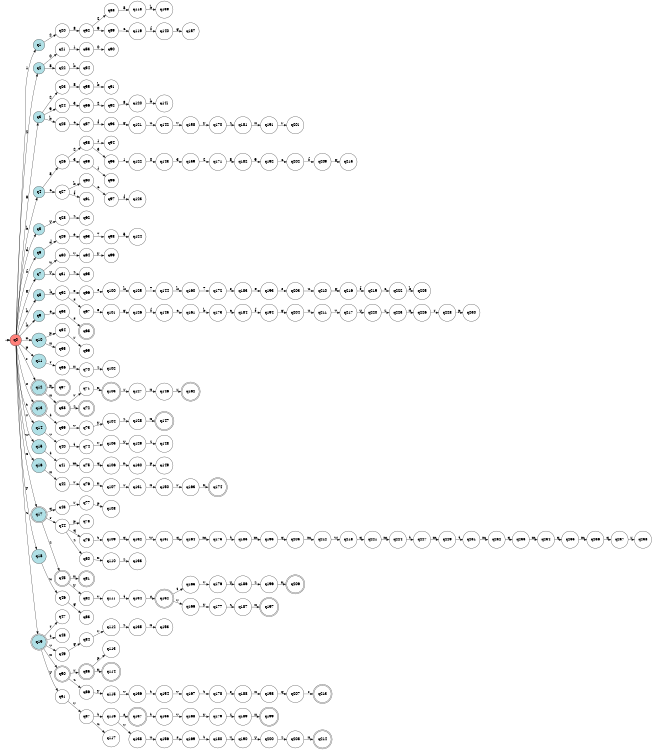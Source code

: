 digraph APTAALF {
__start0 [style = invis, shape = none, label = "", width = 0, height = 0];

rankdir=LR;
size="8,5";

s0 [style="filled", color="black", fillcolor="#ff817b" shape="circle", label="q0"];
s1 [style="filled", color="black", fillcolor="powderblue" shape="circle", label="q1"];
s2 [style="filled", color="black", fillcolor="powderblue" shape="circle", label="q2"];
s3 [style="filled", color="black", fillcolor="powderblue" shape="circle", label="q3"];
s4 [style="filled", color="black", fillcolor="powderblue" shape="circle", label="q4"];
s5 [style="filled", color="black", fillcolor="powderblue" shape="circle", label="q5"];
s6 [style="filled", color="black", fillcolor="powderblue" shape="circle", label="q6"];
s7 [style="filled", color="black", fillcolor="powderblue" shape="circle", label="q7"];
s8 [style="filled", color="black", fillcolor="powderblue" shape="circle", label="q8"];
s9 [style="filled", color="black", fillcolor="powderblue" shape="circle", label="q9"];
s10 [style="filled", color="black", fillcolor="powderblue" shape="circle", label="q10"];
s11 [style="filled", color="black", fillcolor="powderblue" shape="circle", label="q11"];
s12 [style="rounded,filled", color="black", fillcolor="powderblue" shape="doublecircle", label="q12"];
s13 [style="rounded,filled", color="black", fillcolor="powderblue" shape="doublecircle", label="q13"];
s14 [style="filled", color="black", fillcolor="powderblue" shape="circle", label="q14"];
s15 [style="filled", color="black", fillcolor="powderblue" shape="circle", label="q15"];
s16 [style="filled", color="black", fillcolor="powderblue" shape="circle", label="q16"];
s17 [style="rounded,filled", color="black", fillcolor="powderblue" shape="doublecircle", label="q17"];
s18 [style="filled", color="black", fillcolor="powderblue" shape="circle", label="q18"];
s19 [style="rounded,filled", color="black", fillcolor="powderblue" shape="doublecircle", label="q19"];
s20 [style="filled", color="black", fillcolor="white" shape="circle", label="q20"];
s21 [style="filled", color="black", fillcolor="white" shape="circle", label="q21"];
s22 [style="filled", color="black", fillcolor="white" shape="circle", label="q22"];
s23 [style="filled", color="black", fillcolor="white" shape="circle", label="q23"];
s24 [style="filled", color="black", fillcolor="white" shape="circle", label="q24"];
s25 [style="filled", color="black", fillcolor="white" shape="circle", label="q25"];
s26 [style="filled", color="black", fillcolor="white" shape="circle", label="q26"];
s27 [style="filled", color="black", fillcolor="white" shape="circle", label="q27"];
s28 [style="filled", color="black", fillcolor="white" shape="circle", label="q28"];
s29 [style="filled", color="black", fillcolor="white" shape="circle", label="q29"];
s30 [style="filled", color="black", fillcolor="white" shape="circle", label="q30"];
s31 [style="filled", color="black", fillcolor="white" shape="circle", label="q31"];
s32 [style="filled", color="black", fillcolor="white" shape="circle", label="q32"];
s33 [style="filled", color="black", fillcolor="white" shape="circle", label="q33"];
s34 [style="filled", color="black", fillcolor="white" shape="circle", label="q34"];
s35 [style="filled", color="black", fillcolor="white" shape="circle", label="q35"];
s36 [style="filled", color="black", fillcolor="white" shape="circle", label="q36"];
s37 [style="rounded,filled", color="black", fillcolor="white" shape="doublecircle", label="q37"];
s38 [style="rounded,filled", color="black", fillcolor="white" shape="doublecircle", label="q38"];
s39 [style="filled", color="black", fillcolor="white" shape="circle", label="q39"];
s40 [style="filled", color="black", fillcolor="white" shape="circle", label="q40"];
s41 [style="filled", color="black", fillcolor="white" shape="circle", label="q41"];
s42 [style="filled", color="black", fillcolor="white" shape="circle", label="q42"];
s43 [style="filled", color="black", fillcolor="white" shape="circle", label="q43"];
s44 [style="filled", color="black", fillcolor="white" shape="circle", label="q44"];
s45 [style="rounded,filled", color="black", fillcolor="white" shape="doublecircle", label="q45"];
s46 [style="filled", color="black", fillcolor="white" shape="circle", label="q46"];
s47 [style="filled", color="black", fillcolor="white" shape="circle", label="q47"];
s48 [style="filled", color="black", fillcolor="white" shape="circle", label="q48"];
s49 [style="filled", color="black", fillcolor="white" shape="circle", label="q49"];
s50 [style="rounded,filled", color="black", fillcolor="white" shape="doublecircle", label="q50"];
s51 [style="filled", color="black", fillcolor="white" shape="circle", label="q51"];
s52 [style="filled", color="black", fillcolor="white" shape="circle", label="q52"];
s53 [style="filled", color="black", fillcolor="white" shape="circle", label="q53"];
s54 [style="filled", color="black", fillcolor="white" shape="circle", label="q54"];
s55 [style="filled", color="black", fillcolor="white" shape="circle", label="q55"];
s56 [style="filled", color="black", fillcolor="white" shape="circle", label="q56"];
s57 [style="filled", color="black", fillcolor="white" shape="circle", label="q57"];
s58 [style="filled", color="black", fillcolor="white" shape="circle", label="q58"];
s59 [style="filled", color="black", fillcolor="white" shape="circle", label="q59"];
s60 [style="filled", color="black", fillcolor="white" shape="circle", label="q60"];
s61 [style="filled", color="black", fillcolor="white" shape="circle", label="q61"];
s62 [style="filled", color="black", fillcolor="white" shape="circle", label="q62"];
s63 [style="filled", color="black", fillcolor="white" shape="circle", label="q63"];
s64 [style="filled", color="black", fillcolor="white" shape="circle", label="q64"];
s65 [style="filled", color="black", fillcolor="white" shape="circle", label="q65"];
s66 [style="filled", color="black", fillcolor="white" shape="circle", label="q66"];
s67 [style="filled", color="black", fillcolor="white" shape="circle", label="q67"];
s68 [style="rounded,filled", color="black", fillcolor="white" shape="doublecircle", label="q68"];
s69 [style="filled", color="black", fillcolor="white" shape="circle", label="q69"];
s70 [style="filled", color="black", fillcolor="white" shape="circle", label="q70"];
s71 [style="filled", color="black", fillcolor="white" shape="circle", label="q71"];
s72 [style="rounded,filled", color="black", fillcolor="white" shape="doublecircle", label="q72"];
s73 [style="filled", color="black", fillcolor="white" shape="circle", label="q73"];
s74 [style="filled", color="black", fillcolor="white" shape="circle", label="q74"];
s75 [style="filled", color="black", fillcolor="white" shape="circle", label="q75"];
s76 [style="filled", color="black", fillcolor="white" shape="circle", label="q76"];
s77 [style="filled", color="black", fillcolor="white" shape="circle", label="q77"];
s78 [style="filled", color="black", fillcolor="white" shape="circle", label="q78"];
s79 [style="filled", color="black", fillcolor="white" shape="circle", label="q79"];
s80 [style="filled", color="black", fillcolor="white" shape="circle", label="q80"];
s81 [style="rounded,filled", color="black", fillcolor="white" shape="doublecircle", label="q81"];
s82 [style="filled", color="black", fillcolor="white" shape="circle", label="q82"];
s83 [style="filled", color="black", fillcolor="white" shape="circle", label="q83"];
s84 [style="filled", color="black", fillcolor="white" shape="circle", label="q84"];
s85 [style="rounded,filled", color="black", fillcolor="white" shape="doublecircle", label="q85"];
s86 [style="filled", color="black", fillcolor="white" shape="circle", label="q86"];
s87 [style="filled", color="black", fillcolor="white" shape="circle", label="q87"];
s88 [style="filled", color="black", fillcolor="white" shape="circle", label="q88"];
s89 [style="filled", color="black", fillcolor="white" shape="circle", label="q89"];
s90 [style="filled", color="black", fillcolor="white" shape="circle", label="q90"];
s91 [style="filled", color="black", fillcolor="white" shape="circle", label="q91"];
s92 [style="filled", color="black", fillcolor="white" shape="circle", label="q92"];
s93 [style="filled", color="black", fillcolor="white" shape="circle", label="q93"];
s94 [style="filled", color="black", fillcolor="white" shape="circle", label="q94"];
s95 [style="filled", color="black", fillcolor="white" shape="circle", label="q95"];
s96 [style="filled", color="black", fillcolor="white" shape="circle", label="q96"];
s97 [style="filled", color="black", fillcolor="white" shape="circle", label="q97"];
s98 [style="filled", color="black", fillcolor="white" shape="circle", label="q98"];
s99 [style="filled", color="black", fillcolor="white" shape="circle", label="q99"];
s100 [style="filled", color="black", fillcolor="white" shape="circle", label="q100"];
s101 [style="filled", color="black", fillcolor="white" shape="circle", label="q101"];
s102 [style="filled", color="black", fillcolor="white" shape="circle", label="q102"];
s103 [style="rounded,filled", color="black", fillcolor="white" shape="doublecircle", label="q103"];
s104 [style="filled", color="black", fillcolor="white" shape="circle", label="q104"];
s105 [style="filled", color="black", fillcolor="white" shape="circle", label="q105"];
s106 [style="filled", color="black", fillcolor="white" shape="circle", label="q106"];
s107 [style="filled", color="black", fillcolor="white" shape="circle", label="q107"];
s108 [style="filled", color="black", fillcolor="white" shape="circle", label="q108"];
s109 [style="filled", color="black", fillcolor="white" shape="circle", label="q109"];
s110 [style="filled", color="black", fillcolor="white" shape="circle", label="q110"];
s111 [style="filled", color="black", fillcolor="white" shape="circle", label="q111"];
s112 [style="filled", color="black", fillcolor="white" shape="circle", label="q112"];
s113 [style="filled", color="black", fillcolor="white" shape="circle", label="q113"];
s114 [style="rounded,filled", color="black", fillcolor="white" shape="doublecircle", label="q114"];
s115 [style="filled", color="black", fillcolor="white" shape="circle", label="q115"];
s116 [style="filled", color="black", fillcolor="white" shape="circle", label="q116"];
s117 [style="filled", color="black", fillcolor="white" shape="circle", label="q117"];
s118 [style="filled", color="black", fillcolor="white" shape="circle", label="q118"];
s119 [style="filled", color="black", fillcolor="white" shape="circle", label="q119"];
s120 [style="filled", color="black", fillcolor="white" shape="circle", label="q120"];
s121 [style="filled", color="black", fillcolor="white" shape="circle", label="q121"];
s122 [style="filled", color="black", fillcolor="white" shape="circle", label="q122"];
s123 [style="filled", color="black", fillcolor="white" shape="circle", label="q123"];
s124 [style="filled", color="black", fillcolor="white" shape="circle", label="q124"];
s125 [style="filled", color="black", fillcolor="white" shape="circle", label="q125"];
s126 [style="filled", color="black", fillcolor="white" shape="circle", label="q126"];
s127 [style="filled", color="black", fillcolor="white" shape="circle", label="q127"];
s128 [style="filled", color="black", fillcolor="white" shape="circle", label="q128"];
s129 [style="filled", color="black", fillcolor="white" shape="circle", label="q129"];
s130 [style="filled", color="black", fillcolor="white" shape="circle", label="q130"];
s131 [style="filled", color="black", fillcolor="white" shape="circle", label="q131"];
s132 [style="filled", color="black", fillcolor="white" shape="circle", label="q132"];
s133 [style="filled", color="black", fillcolor="white" shape="circle", label="q133"];
s134 [style="filled", color="black", fillcolor="white" shape="circle", label="q134"];
s135 [style="filled", color="black", fillcolor="white" shape="circle", label="q135"];
s136 [style="filled", color="black", fillcolor="white" shape="circle", label="q136"];
s137 [style="rounded,filled", color="black", fillcolor="white" shape="doublecircle", label="q137"];
s138 [style="filled", color="black", fillcolor="white" shape="circle", label="q138"];
s139 [style="filled", color="black", fillcolor="white" shape="circle", label="q139"];
s140 [style="filled", color="black", fillcolor="white" shape="circle", label="q140"];
s141 [style="filled", color="black", fillcolor="white" shape="circle", label="q141"];
s142 [style="filled", color="black", fillcolor="white" shape="circle", label="q142"];
s143 [style="filled", color="black", fillcolor="white" shape="circle", label="q143"];
s144 [style="filled", color="black", fillcolor="white" shape="circle", label="q144"];
s145 [style="filled", color="black", fillcolor="white" shape="circle", label="q145"];
s146 [style="filled", color="black", fillcolor="white" shape="circle", label="q146"];
s147 [style="rounded,filled", color="black", fillcolor="white" shape="doublecircle", label="q147"];
s148 [style="filled", color="black", fillcolor="white" shape="circle", label="q148"];
s149 [style="filled", color="black", fillcolor="white" shape="circle", label="q149"];
s150 [style="filled", color="black", fillcolor="white" shape="circle", label="q150"];
s151 [style="filled", color="black", fillcolor="white" shape="circle", label="q151"];
s152 [style="rounded,filled", color="black", fillcolor="white" shape="doublecircle", label="q152"];
s153 [style="filled", color="black", fillcolor="white" shape="circle", label="q153"];
s154 [style="filled", color="black", fillcolor="white" shape="circle", label="q154"];
s155 [style="filled", color="black", fillcolor="white" shape="circle", label="q155"];
s156 [style="filled", color="black", fillcolor="white" shape="circle", label="q156"];
s157 [style="filled", color="black", fillcolor="white" shape="circle", label="q157"];
s158 [style="filled", color="black", fillcolor="white" shape="circle", label="q158"];
s159 [style="filled", color="black", fillcolor="white" shape="circle", label="q159"];
s160 [style="filled", color="black", fillcolor="white" shape="circle", label="q160"];
s161 [style="filled", color="black", fillcolor="white" shape="circle", label="q161"];
s162 [style="rounded,filled", color="black", fillcolor="white" shape="doublecircle", label="q162"];
s163 [style="filled", color="black", fillcolor="white" shape="circle", label="q163"];
s164 [style="filled", color="black", fillcolor="white" shape="circle", label="q164"];
s165 [style="filled", color="black", fillcolor="white" shape="circle", label="q165"];
s166 [style="filled", color="black", fillcolor="white" shape="circle", label="q166"];
s167 [style="filled", color="black", fillcolor="white" shape="circle", label="q167"];
s168 [style="filled", color="black", fillcolor="white" shape="circle", label="q168"];
s169 [style="filled", color="black", fillcolor="white" shape="circle", label="q169"];
s170 [style="filled", color="black", fillcolor="white" shape="circle", label="q170"];
s171 [style="filled", color="black", fillcolor="white" shape="circle", label="q171"];
s172 [style="filled", color="black", fillcolor="white" shape="circle", label="q172"];
s173 [style="filled", color="black", fillcolor="white" shape="circle", label="q173"];
s174 [style="rounded,filled", color="black", fillcolor="white" shape="doublecircle", label="q174"];
s175 [style="filled", color="black", fillcolor="white" shape="circle", label="q175"];
s176 [style="filled", color="black", fillcolor="white" shape="circle", label="q176"];
s177 [style="filled", color="black", fillcolor="white" shape="circle", label="q177"];
s178 [style="filled", color="black", fillcolor="white" shape="circle", label="q178"];
s179 [style="filled", color="black", fillcolor="white" shape="circle", label="q179"];
s180 [style="filled", color="black", fillcolor="white" shape="circle", label="q180"];
s181 [style="filled", color="black", fillcolor="white" shape="circle", label="q181"];
s182 [style="filled", color="black", fillcolor="white" shape="circle", label="q182"];
s183 [style="filled", color="black", fillcolor="white" shape="circle", label="q183"];
s184 [style="filled", color="black", fillcolor="white" shape="circle", label="q184"];
s185 [style="filled", color="black", fillcolor="white" shape="circle", label="q185"];
s186 [style="filled", color="black", fillcolor="white" shape="circle", label="q186"];
s187 [style="filled", color="black", fillcolor="white" shape="circle", label="q187"];
s188 [style="filled", color="black", fillcolor="white" shape="circle", label="q188"];
s189 [style="filled", color="black", fillcolor="white" shape="circle", label="q189"];
s190 [style="filled", color="black", fillcolor="white" shape="circle", label="q190"];
s191 [style="filled", color="black", fillcolor="white" shape="circle", label="q191"];
s192 [style="filled", color="black", fillcolor="white" shape="circle", label="q192"];
s193 [style="filled", color="black", fillcolor="white" shape="circle", label="q193"];
s194 [style="filled", color="black", fillcolor="white" shape="circle", label="q194"];
s195 [style="filled", color="black", fillcolor="white" shape="circle", label="q195"];
s196 [style="filled", color="black", fillcolor="white" shape="circle", label="q196"];
s197 [style="rounded,filled", color="black", fillcolor="white" shape="doublecircle", label="q197"];
s198 [style="filled", color="black", fillcolor="white" shape="circle", label="q198"];
s199 [style="rounded,filled", color="black", fillcolor="white" shape="doublecircle", label="q199"];
s200 [style="filled", color="black", fillcolor="white" shape="circle", label="q200"];
s201 [style="filled", color="black", fillcolor="white" shape="circle", label="q201"];
s202 [style="filled", color="black", fillcolor="white" shape="circle", label="q202"];
s203 [style="filled", color="black", fillcolor="white" shape="circle", label="q203"];
s204 [style="filled", color="black", fillcolor="white" shape="circle", label="q204"];
s205 [style="filled", color="black", fillcolor="white" shape="circle", label="q205"];
s206 [style="rounded,filled", color="black", fillcolor="white" shape="doublecircle", label="q206"];
s207 [style="filled", color="black", fillcolor="white" shape="circle", label="q207"];
s208 [style="filled", color="black", fillcolor="white" shape="circle", label="q208"];
s209 [style="filled", color="black", fillcolor="white" shape="circle", label="q209"];
s210 [style="filled", color="black", fillcolor="white" shape="circle", label="q210"];
s211 [style="filled", color="black", fillcolor="white" shape="circle", label="q211"];
s212 [style="filled", color="black", fillcolor="white" shape="circle", label="q212"];
s213 [style="rounded,filled", color="black", fillcolor="white" shape="doublecircle", label="q213"];
s214 [style="rounded,filled", color="black", fillcolor="white" shape="doublecircle", label="q214"];
s215 [style="filled", color="black", fillcolor="white" shape="circle", label="q215"];
s216 [style="filled", color="black", fillcolor="white" shape="circle", label="q216"];
s217 [style="filled", color="black", fillcolor="white" shape="circle", label="q217"];
s218 [style="filled", color="black", fillcolor="white" shape="circle", label="q218"];
s219 [style="filled", color="black", fillcolor="white" shape="circle", label="q219"];
s220 [style="filled", color="black", fillcolor="white" shape="circle", label="q220"];
s221 [style="filled", color="black", fillcolor="white" shape="circle", label="q221"];
s222 [style="filled", color="black", fillcolor="white" shape="circle", label="q222"];
s223 [style="filled", color="black", fillcolor="white" shape="circle", label="q223"];
s224 [style="filled", color="black", fillcolor="white" shape="circle", label="q224"];
s225 [style="filled", color="black", fillcolor="white" shape="circle", label="q225"];
s226 [style="filled", color="black", fillcolor="white" shape="circle", label="q226"];
s227 [style="filled", color="black", fillcolor="white" shape="circle", label="q227"];
s228 [style="filled", color="black", fillcolor="white" shape="circle", label="q228"];
s229 [style="filled", color="black", fillcolor="white" shape="circle", label="q229"];
s230 [style="filled", color="black", fillcolor="white" shape="circle", label="q230"];
s231 [style="filled", color="black", fillcolor="white" shape="circle", label="q231"];
s232 [style="filled", color="black", fillcolor="white" shape="circle", label="q232"];
s233 [style="filled", color="black", fillcolor="white" shape="circle", label="q233"];
s234 [style="filled", color="black", fillcolor="white" shape="circle", label="q234"];
s235 [style="filled", color="black", fillcolor="white" shape="circle", label="q235"];
s236 [style="filled", color="black", fillcolor="white" shape="circle", label="q236"];
s237 [style="filled", color="black", fillcolor="white" shape="circle", label="q237"];
s238 [style="filled", color="black", fillcolor="white" shape="circle", label="q238"];
subgraph cluster_main { 
	graph [pad=".75", ranksep="0.15", nodesep="0.15"];
	 style=invis; 
	__start0 -> s0 [penwidth=2];
}
s0 -> s1 [label="1"];
s0 -> s2 [label="2"];
s0 -> s3 [label="8"];
s0 -> s4 [label="b"];
s0 -> s5 [label="d"];
s0 -> s6 [label="f"];
s0 -> s7 [label="g"];
s0 -> s8 [label="h"];
s0 -> s9 [label="k"];
s0 -> s10 [label="n"];
s0 -> s11 [label="p"];
s0 -> s12 [label="r"];
s0 -> s13 [label="s"];
s0 -> s14 [label="t"];
s0 -> s15 [label="v"];
s0 -> s16 [label="w"];
s0 -> s17 [label="x"];
s0 -> s18 [label="y"];
s0 -> s19 [label="z"];
s1 -> s20 [label="2"];
s2 -> s21 [label="0"];
s2 -> s22 [label="8"];
s3 -> s23 [label="2"];
s3 -> s24 [label="9"];
s3 -> s25 [label="b"];
s4 -> s26 [label="8"];
s4 -> s27 [label="c"];
s5 -> s28 [label="y"];
s6 -> s29 [label="d"];
s7 -> s30 [label="u"];
s7 -> s31 [label="y"];
s8 -> s32 [label="k"];
s9 -> s33 [label="e"];
s10 -> s34 [label="p"];
s10 -> s35 [label="x"];
s11 -> s36 [label="r"];
s12 -> s37 [label="p"];
s12 -> s38 [label="x"];
s13 -> s39 [label="t"];
s14 -> s40 [label="v"];
s15 -> s41 [label="t"];
s16 -> s42 [label="x"];
s17 -> s43 [label="q"];
s17 -> s44 [label="r"];
s17 -> s45 [label="z"];
s18 -> s46 [label="u"];
s19 -> s47 [label="r"];
s19 -> s48 [label="t"];
s19 -> s49 [label="v"];
s19 -> s50 [label="x"];
s19 -> s51 [label="y"];
s20 -> s52 [label="8"];
s21 -> s53 [label="1"];
s22 -> s54 [label="b"];
s23 -> s55 [label="8"];
s24 -> s56 [label="3"];
s25 -> s57 [label="c"];
s26 -> s58 [label="2"];
s26 -> s59 [label="3"];
s27 -> s60 [label="b"];
s27 -> s61 [label="f"];
s28 -> s62 [label="z"];
s29 -> s63 [label="e"];
s30 -> s64 [label="v"];
s31 -> s65 [label="z"];
s32 -> s66 [label="e"];
s32 -> s67 [label="s"];
s33 -> s68 [label="s"];
s34 -> s69 [label="r"];
s36 -> s70 [label="x"];
s38 -> s71 [label="r"];
s38 -> s72 [label="z"];
s39 -> s73 [label="v"];
s40 -> s74 [label="t"];
s41 -> s75 [label="m"];
s42 -> s76 [label="r"];
s43 -> s77 [label="r"];
s44 -> s78 [label="p"];
s44 -> s79 [label="q"];
s44 -> s80 [label="z"];
s45 -> s81 [label="x"];
s45 -> s82 [label="y"];
s46 -> s83 [label="g"];
s49 -> s84 [label="g"];
s50 -> s85 [label="r"];
s50 -> s86 [label="z"];
s51 -> s87 [label="v"];
s52 -> s88 [label="2"];
s52 -> s89 [label="9"];
s53 -> s90 [label="0"];
s55 -> s91 [label="b"];
s56 -> s92 [label="2"];
s57 -> s93 [label="f"];
s58 -> s94 [label="1"];
s58 -> s95 [label="3"];
s59 -> s96 [label="1"];
s60 -> s97 [label="c"];
s63 -> s98 [label="7"];
s64 -> s99 [label="y"];
s66 -> s100 [label="s"];
s67 -> s101 [label="e"];
s70 -> s102 [label="z"];
s71 -> s103 [label="x"];
s73 -> s104 [label="y"];
s74 -> s105 [label="v"];
s75 -> s106 [label="q"];
s76 -> s107 [label="x"];
s77 -> s108 [label="p"];
s79 -> s109 [label="t"];
s80 -> s110 [label="x"];
s82 -> s111 [label="v"];
s84 -> s112 [label="v"];
s85 -> s113 [label="p"];
s85 -> s114 [label="x"];
s86 -> s115 [label="y"];
s87 -> s116 [label="t"];
s87 -> s117 [label="u"];
s88 -> s118 [label="8"];
s89 -> s119 [label="c"];
s92 -> s120 [label="8"];
s93 -> s121 [label="g"];
s95 -> s122 [label="1"];
s97 -> s123 [label="f"];
s98 -> s124 [label="5"];
s100 -> s125 [label="k"];
s101 -> s126 [label="g"];
s103 -> s127 [label="r"];
s104 -> s128 [label="z"];
s105 -> s129 [label="y"];
s106 -> s130 [label="n"];
s107 -> s131 [label="r"];
s109 -> s132 [label="q"];
s110 -> s133 [label="z"];
s111 -> s134 [label="t"];
s112 -> s135 [label="z"];
s115 -> s136 [label="v"];
s116 -> s137 [label="s"];
s116 -> s138 [label="v"];
s118 -> s139 [label="b"];
s119 -> s140 [label="f"];
s120 -> s141 [label="b"];
s121 -> s142 [label="u"];
s122 -> s143 [label="0"];
s125 -> s144 [label="7"];
s126 -> s145 [label="f"];
s127 -> s146 [label="x"];
s128 -> s147 [label="x"];
s129 -> s148 [label="z"];
s130 -> s149 [label="p"];
s131 -> s150 [label="x"];
s132 -> s151 [label="w"];
s134 -> s152 [label="s"];
s135 -> s153 [label="x"];
s136 -> s154 [label="t"];
s137 -> s155 [label="t"];
s138 -> s156 [label="u"];
s140 -> s157 [label="g"];
s142 -> s158 [label="v"];
s143 -> s159 [label="3"];
s144 -> s160 [label="k"];
s145 -> s161 [label="c"];
s146 -> s162 [label="r"];
s150 -> s163 [label="r"];
s151 -> s164 [label="q"];
s152 -> s165 [label="t"];
s152 -> s166 [label="v"];
s154 -> s167 [label="v"];
s155 -> s168 [label="v"];
s156 -> s169 [label="s"];
s158 -> s170 [label="y"];
s159 -> s171 [label="2"];
s160 -> s172 [label="7"];
s161 -> s173 [label="b"];
s163 -> s174 [label="x"];
s164 -> s175 [label="m"];
s165 -> s176 [label="v"];
s166 -> s177 [label="y"];
s167 -> s178 [label="t"];
s168 -> s179 [label="y"];
s169 -> s180 [label="t"];
s170 -> s181 [label="z"];
s171 -> s182 [label="8"];
s172 -> s183 [label="s"];
s173 -> s184 [label="c"];
s175 -> s185 [label="t"];
s176 -> s186 [label="y"];
s177 -> s187 [label="z"];
s178 -> s188 [label="s"];
s179 -> s189 [label="z"];
s180 -> s190 [label="v"];
s181 -> s191 [label="x"];
s182 -> s192 [label="9"];
s183 -> s193 [label="e"];
s184 -> s194 [label="f"];
s185 -> s195 [label="m"];
s186 -> s196 [label="z"];
s187 -> s197 [label="x"];
s188 -> s198 [label="x"];
s189 -> s199 [label="x"];
s190 -> s200 [label="y"];
s191 -> s201 [label="r"];
s192 -> s202 [label="c"];
s193 -> s203 [label="s"];
s194 -> s204 [label="g"];
s195 -> s205 [label="q"];
s196 -> s206 [label="x"];
s198 -> s207 [label="q"];
s200 -> s208 [label="z"];
s202 -> s209 [label="f"];
s203 -> s210 [label="u"];
s204 -> s211 [label="u"];
s205 -> s212 [label="m"];
s207 -> s213 [label="r"];
s208 -> s214 [label="x"];
s209 -> s215 [label="g"];
s210 -> s216 [label="g"];
s211 -> s217 [label="v"];
s212 -> s218 [label="w"];
s216 -> s219 [label="f"];
s217 -> s220 [label="y"];
s218 -> s221 [label="q"];
s219 -> s222 [label="c"];
s220 -> s223 [label="z"];
s221 -> s224 [label="m"];
s222 -> s225 [label="b"];
s223 -> s226 [label="x"];
s224 -> s227 [label="t"];
s226 -> s228 [label="r"];
s227 -> s229 [label="m"];
s228 -> s230 [label="p"];
s229 -> s231 [label="t"];
s231 -> s232 [label="m"];
s232 -> s233 [label="q"];
s233 -> s234 [label="m"];
s234 -> s235 [label="q"];
s235 -> s236 [label="m"];
s236 -> s237 [label="q"];
s237 -> s238 [label="r"];

}